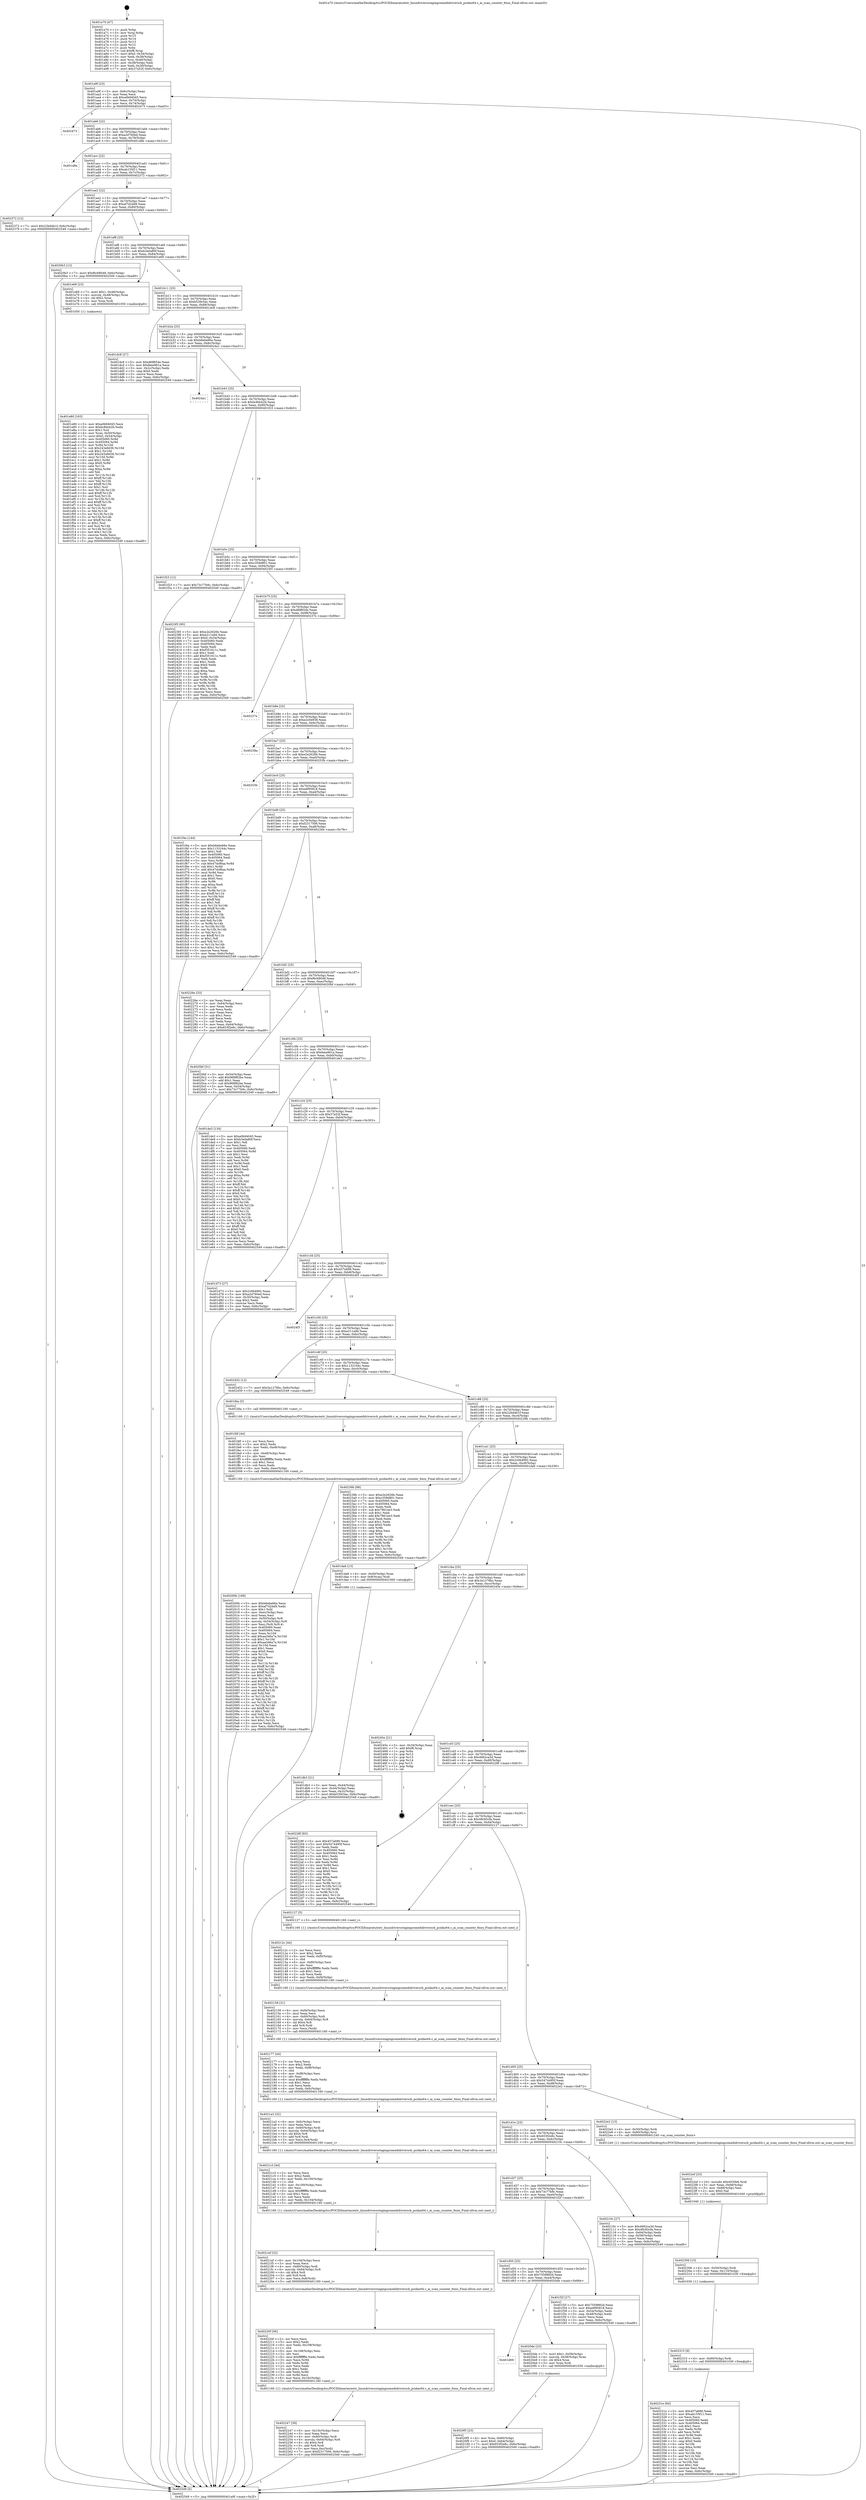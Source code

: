 digraph "0x401a70" {
  label = "0x401a70 (/mnt/c/Users/mathe/Desktop/tcc/POCII/binaries/extr_linuxdriversstagingcomedidriverscb_pcidas64.c_ai_scan_counter_6xxx_Final-ollvm.out::main(0))"
  labelloc = "t"
  node[shape=record]

  Entry [label="",width=0.3,height=0.3,shape=circle,fillcolor=black,style=filled]
  "0x401a9f" [label="{
     0x401a9f [23]\l
     | [instrs]\l
     &nbsp;&nbsp;0x401a9f \<+3\>: mov -0x6c(%rbp),%eax\l
     &nbsp;&nbsp;0x401aa2 \<+2\>: mov %eax,%ecx\l
     &nbsp;&nbsp;0x401aa4 \<+6\>: sub $0xa0b94045,%ecx\l
     &nbsp;&nbsp;0x401aaa \<+3\>: mov %eax,-0x70(%rbp)\l
     &nbsp;&nbsp;0x401aad \<+3\>: mov %ecx,-0x74(%rbp)\l
     &nbsp;&nbsp;0x401ab0 \<+6\>: je 0000000000402473 \<main+0xa03\>\l
  }"]
  "0x402473" [label="{
     0x402473\l
  }", style=dashed]
  "0x401ab6" [label="{
     0x401ab6 [22]\l
     | [instrs]\l
     &nbsp;&nbsp;0x401ab6 \<+5\>: jmp 0000000000401abb \<main+0x4b\>\l
     &nbsp;&nbsp;0x401abb \<+3\>: mov -0x70(%rbp),%eax\l
     &nbsp;&nbsp;0x401abe \<+5\>: sub $0xa2d760ed,%eax\l
     &nbsp;&nbsp;0x401ac3 \<+3\>: mov %eax,-0x78(%rbp)\l
     &nbsp;&nbsp;0x401ac6 \<+6\>: je 0000000000401d8e \<main+0x31e\>\l
  }"]
  Exit [label="",width=0.3,height=0.3,shape=circle,fillcolor=black,style=filled,peripheries=2]
  "0x401d8e" [label="{
     0x401d8e\l
  }", style=dashed]
  "0x401acc" [label="{
     0x401acc [22]\l
     | [instrs]\l
     &nbsp;&nbsp;0x401acc \<+5\>: jmp 0000000000401ad1 \<main+0x61\>\l
     &nbsp;&nbsp;0x401ad1 \<+3\>: mov -0x70(%rbp),%eax\l
     &nbsp;&nbsp;0x401ad4 \<+5\>: sub $0xab155f11,%eax\l
     &nbsp;&nbsp;0x401ad9 \<+3\>: mov %eax,-0x7c(%rbp)\l
     &nbsp;&nbsp;0x401adc \<+6\>: je 0000000000402372 \<main+0x902\>\l
  }"]
  "0x40231e" [label="{
     0x40231e [84]\l
     | [instrs]\l
     &nbsp;&nbsp;0x40231e \<+5\>: mov $0x457a689,%eax\l
     &nbsp;&nbsp;0x402323 \<+5\>: mov $0xab155f11,%esi\l
     &nbsp;&nbsp;0x402328 \<+2\>: xor %ecx,%ecx\l
     &nbsp;&nbsp;0x40232a \<+7\>: mov 0x405060,%edx\l
     &nbsp;&nbsp;0x402331 \<+8\>: mov 0x405064,%r8d\l
     &nbsp;&nbsp;0x402339 \<+3\>: sub $0x1,%ecx\l
     &nbsp;&nbsp;0x40233c \<+3\>: mov %edx,%r9d\l
     &nbsp;&nbsp;0x40233f \<+3\>: add %ecx,%r9d\l
     &nbsp;&nbsp;0x402342 \<+4\>: imul %r9d,%edx\l
     &nbsp;&nbsp;0x402346 \<+3\>: and $0x1,%edx\l
     &nbsp;&nbsp;0x402349 \<+3\>: cmp $0x0,%edx\l
     &nbsp;&nbsp;0x40234c \<+4\>: sete %r10b\l
     &nbsp;&nbsp;0x402350 \<+4\>: cmp $0xa,%r8d\l
     &nbsp;&nbsp;0x402354 \<+4\>: setl %r11b\l
     &nbsp;&nbsp;0x402358 \<+3\>: mov %r10b,%bl\l
     &nbsp;&nbsp;0x40235b \<+3\>: and %r11b,%bl\l
     &nbsp;&nbsp;0x40235e \<+3\>: xor %r11b,%r10b\l
     &nbsp;&nbsp;0x402361 \<+3\>: or %r10b,%bl\l
     &nbsp;&nbsp;0x402364 \<+3\>: test $0x1,%bl\l
     &nbsp;&nbsp;0x402367 \<+3\>: cmovne %esi,%eax\l
     &nbsp;&nbsp;0x40236a \<+3\>: mov %eax,-0x6c(%rbp)\l
     &nbsp;&nbsp;0x40236d \<+5\>: jmp 0000000000402549 \<main+0xad9\>\l
  }"]
  "0x402372" [label="{
     0x402372 [12]\l
     | [instrs]\l
     &nbsp;&nbsp;0x402372 \<+7\>: movl $0x22bd4b1f,-0x6c(%rbp)\l
     &nbsp;&nbsp;0x402379 \<+5\>: jmp 0000000000402549 \<main+0xad9\>\l
  }"]
  "0x401ae2" [label="{
     0x401ae2 [22]\l
     | [instrs]\l
     &nbsp;&nbsp;0x401ae2 \<+5\>: jmp 0000000000401ae7 \<main+0x77\>\l
     &nbsp;&nbsp;0x401ae7 \<+3\>: mov -0x70(%rbp),%eax\l
     &nbsp;&nbsp;0x401aea \<+5\>: sub $0xaf7d2dd9,%eax\l
     &nbsp;&nbsp;0x401aef \<+3\>: mov %eax,-0x80(%rbp)\l
     &nbsp;&nbsp;0x401af2 \<+6\>: je 00000000004020b3 \<main+0x643\>\l
  }"]
  "0x402315" [label="{
     0x402315 [9]\l
     | [instrs]\l
     &nbsp;&nbsp;0x402315 \<+4\>: mov -0x60(%rbp),%rdi\l
     &nbsp;&nbsp;0x402319 \<+5\>: call 0000000000401030 \<free@plt\>\l
     | [calls]\l
     &nbsp;&nbsp;0x401030 \{1\} (unknown)\l
  }"]
  "0x4020b3" [label="{
     0x4020b3 [12]\l
     | [instrs]\l
     &nbsp;&nbsp;0x4020b3 \<+7\>: movl $0xf6c68048,-0x6c(%rbp)\l
     &nbsp;&nbsp;0x4020ba \<+5\>: jmp 0000000000402549 \<main+0xad9\>\l
  }"]
  "0x401af8" [label="{
     0x401af8 [25]\l
     | [instrs]\l
     &nbsp;&nbsp;0x401af8 \<+5\>: jmp 0000000000401afd \<main+0x8d\>\l
     &nbsp;&nbsp;0x401afd \<+3\>: mov -0x70(%rbp),%eax\l
     &nbsp;&nbsp;0x401b00 \<+5\>: sub $0xb3a0a80f,%eax\l
     &nbsp;&nbsp;0x401b05 \<+6\>: mov %eax,-0x84(%rbp)\l
     &nbsp;&nbsp;0x401b0b \<+6\>: je 0000000000401e69 \<main+0x3f9\>\l
  }"]
  "0x402306" [label="{
     0x402306 [15]\l
     | [instrs]\l
     &nbsp;&nbsp;0x402306 \<+4\>: mov -0x50(%rbp),%rdi\l
     &nbsp;&nbsp;0x40230a \<+6\>: mov %eax,-0x110(%rbp)\l
     &nbsp;&nbsp;0x402310 \<+5\>: call 0000000000401030 \<free@plt\>\l
     | [calls]\l
     &nbsp;&nbsp;0x401030 \{1\} (unknown)\l
  }"]
  "0x401e69" [label="{
     0x401e69 [23]\l
     | [instrs]\l
     &nbsp;&nbsp;0x401e69 \<+7\>: movl $0x1,-0x48(%rbp)\l
     &nbsp;&nbsp;0x401e70 \<+4\>: movslq -0x48(%rbp),%rax\l
     &nbsp;&nbsp;0x401e74 \<+4\>: shl $0x2,%rax\l
     &nbsp;&nbsp;0x401e78 \<+3\>: mov %rax,%rdi\l
     &nbsp;&nbsp;0x401e7b \<+5\>: call 0000000000401050 \<malloc@plt\>\l
     | [calls]\l
     &nbsp;&nbsp;0x401050 \{1\} (unknown)\l
  }"]
  "0x401b11" [label="{
     0x401b11 [25]\l
     | [instrs]\l
     &nbsp;&nbsp;0x401b11 \<+5\>: jmp 0000000000401b16 \<main+0xa6\>\l
     &nbsp;&nbsp;0x401b16 \<+3\>: mov -0x70(%rbp),%eax\l
     &nbsp;&nbsp;0x401b19 \<+5\>: sub $0xb539c5ac,%eax\l
     &nbsp;&nbsp;0x401b1e \<+6\>: mov %eax,-0x88(%rbp)\l
     &nbsp;&nbsp;0x401b24 \<+6\>: je 0000000000401dc8 \<main+0x358\>\l
  }"]
  "0x4022ef" [label="{
     0x4022ef [23]\l
     | [instrs]\l
     &nbsp;&nbsp;0x4022ef \<+10\>: movabs $0x4030b6,%rdi\l
     &nbsp;&nbsp;0x4022f9 \<+3\>: mov %eax,-0x68(%rbp)\l
     &nbsp;&nbsp;0x4022fc \<+3\>: mov -0x68(%rbp),%esi\l
     &nbsp;&nbsp;0x4022ff \<+2\>: mov $0x0,%al\l
     &nbsp;&nbsp;0x402301 \<+5\>: call 0000000000401040 \<printf@plt\>\l
     | [calls]\l
     &nbsp;&nbsp;0x401040 \{1\} (unknown)\l
  }"]
  "0x401dc8" [label="{
     0x401dc8 [27]\l
     | [instrs]\l
     &nbsp;&nbsp;0x401dc8 \<+5\>: mov $0xdfdf654e,%eax\l
     &nbsp;&nbsp;0x401dcd \<+5\>: mov $0xfeee961a,%ecx\l
     &nbsp;&nbsp;0x401dd2 \<+3\>: mov -0x2c(%rbp),%edx\l
     &nbsp;&nbsp;0x401dd5 \<+3\>: cmp $0x0,%edx\l
     &nbsp;&nbsp;0x401dd8 \<+3\>: cmove %ecx,%eax\l
     &nbsp;&nbsp;0x401ddb \<+3\>: mov %eax,-0x6c(%rbp)\l
     &nbsp;&nbsp;0x401dde \<+5\>: jmp 0000000000402549 \<main+0xad9\>\l
  }"]
  "0x401b2a" [label="{
     0x401b2a [25]\l
     | [instrs]\l
     &nbsp;&nbsp;0x401b2a \<+5\>: jmp 0000000000401b2f \<main+0xbf\>\l
     &nbsp;&nbsp;0x401b2f \<+3\>: mov -0x70(%rbp),%eax\l
     &nbsp;&nbsp;0x401b32 \<+5\>: sub $0xb6ebe66e,%eax\l
     &nbsp;&nbsp;0x401b37 \<+6\>: mov %eax,-0x8c(%rbp)\l
     &nbsp;&nbsp;0x401b3d \<+6\>: je 00000000004024a1 \<main+0xa31\>\l
  }"]
  "0x402247" [label="{
     0x402247 [39]\l
     | [instrs]\l
     &nbsp;&nbsp;0x402247 \<+6\>: mov -0x10c(%rbp),%ecx\l
     &nbsp;&nbsp;0x40224d \<+3\>: imul %eax,%ecx\l
     &nbsp;&nbsp;0x402250 \<+4\>: mov -0x60(%rbp),%rdi\l
     &nbsp;&nbsp;0x402254 \<+4\>: movslq -0x64(%rbp),%r8\l
     &nbsp;&nbsp;0x402258 \<+4\>: shl $0x4,%r8\l
     &nbsp;&nbsp;0x40225c \<+3\>: add %r8,%rdi\l
     &nbsp;&nbsp;0x40225f \<+3\>: mov %ecx,0xc(%rdi)\l
     &nbsp;&nbsp;0x402262 \<+7\>: movl $0xf2317506,-0x6c(%rbp)\l
     &nbsp;&nbsp;0x402269 \<+5\>: jmp 0000000000402549 \<main+0xad9\>\l
  }"]
  "0x4024a1" [label="{
     0x4024a1\l
  }", style=dashed]
  "0x401b43" [label="{
     0x401b43 [25]\l
     | [instrs]\l
     &nbsp;&nbsp;0x401b43 \<+5\>: jmp 0000000000401b48 \<main+0xd8\>\l
     &nbsp;&nbsp;0x401b48 \<+3\>: mov -0x70(%rbp),%eax\l
     &nbsp;&nbsp;0x401b4b \<+5\>: sub $0xbc8dcb2b,%eax\l
     &nbsp;&nbsp;0x401b50 \<+6\>: mov %eax,-0x90(%rbp)\l
     &nbsp;&nbsp;0x401b56 \<+6\>: je 0000000000401f23 \<main+0x4b3\>\l
  }"]
  "0x40220f" [label="{
     0x40220f [56]\l
     | [instrs]\l
     &nbsp;&nbsp;0x40220f \<+2\>: xor %ecx,%ecx\l
     &nbsp;&nbsp;0x402211 \<+5\>: mov $0x2,%edx\l
     &nbsp;&nbsp;0x402216 \<+6\>: mov %edx,-0x108(%rbp)\l
     &nbsp;&nbsp;0x40221c \<+1\>: cltd\l
     &nbsp;&nbsp;0x40221d \<+6\>: mov -0x108(%rbp),%esi\l
     &nbsp;&nbsp;0x402223 \<+2\>: idiv %esi\l
     &nbsp;&nbsp;0x402225 \<+6\>: imul $0xfffffffe,%edx,%edx\l
     &nbsp;&nbsp;0x40222b \<+3\>: mov %ecx,%r9d\l
     &nbsp;&nbsp;0x40222e \<+3\>: sub %edx,%r9d\l
     &nbsp;&nbsp;0x402231 \<+2\>: mov %ecx,%edx\l
     &nbsp;&nbsp;0x402233 \<+3\>: sub $0x1,%edx\l
     &nbsp;&nbsp;0x402236 \<+3\>: add %edx,%r9d\l
     &nbsp;&nbsp;0x402239 \<+3\>: sub %r9d,%ecx\l
     &nbsp;&nbsp;0x40223c \<+6\>: mov %ecx,-0x10c(%rbp)\l
     &nbsp;&nbsp;0x402242 \<+5\>: call 0000000000401160 \<next_i\>\l
     | [calls]\l
     &nbsp;&nbsp;0x401160 \{1\} (/mnt/c/Users/mathe/Desktop/tcc/POCII/binaries/extr_linuxdriversstagingcomedidriverscb_pcidas64.c_ai_scan_counter_6xxx_Final-ollvm.out::next_i)\l
  }"]
  "0x401f23" [label="{
     0x401f23 [12]\l
     | [instrs]\l
     &nbsp;&nbsp;0x401f23 \<+7\>: movl $0x73c77b9c,-0x6c(%rbp)\l
     &nbsp;&nbsp;0x401f2a \<+5\>: jmp 0000000000402549 \<main+0xad9\>\l
  }"]
  "0x401b5c" [label="{
     0x401b5c [25]\l
     | [instrs]\l
     &nbsp;&nbsp;0x401b5c \<+5\>: jmp 0000000000401b61 \<main+0xf1\>\l
     &nbsp;&nbsp;0x401b61 \<+3\>: mov -0x70(%rbp),%eax\l
     &nbsp;&nbsp;0x401b64 \<+5\>: sub $0xc359d801,%eax\l
     &nbsp;&nbsp;0x401b69 \<+6\>: mov %eax,-0x94(%rbp)\l
     &nbsp;&nbsp;0x401b6f \<+6\>: je 00000000004023f3 \<main+0x983\>\l
  }"]
  "0x4021ef" [label="{
     0x4021ef [32]\l
     | [instrs]\l
     &nbsp;&nbsp;0x4021ef \<+6\>: mov -0x104(%rbp),%ecx\l
     &nbsp;&nbsp;0x4021f5 \<+3\>: imul %eax,%ecx\l
     &nbsp;&nbsp;0x4021f8 \<+4\>: mov -0x60(%rbp),%rdi\l
     &nbsp;&nbsp;0x4021fc \<+4\>: movslq -0x64(%rbp),%r8\l
     &nbsp;&nbsp;0x402200 \<+4\>: shl $0x4,%r8\l
     &nbsp;&nbsp;0x402204 \<+3\>: add %r8,%rdi\l
     &nbsp;&nbsp;0x402207 \<+3\>: mov %ecx,0x8(%rdi)\l
     &nbsp;&nbsp;0x40220a \<+5\>: call 0000000000401160 \<next_i\>\l
     | [calls]\l
     &nbsp;&nbsp;0x401160 \{1\} (/mnt/c/Users/mathe/Desktop/tcc/POCII/binaries/extr_linuxdriversstagingcomedidriverscb_pcidas64.c_ai_scan_counter_6xxx_Final-ollvm.out::next_i)\l
  }"]
  "0x4023f3" [label="{
     0x4023f3 [95]\l
     | [instrs]\l
     &nbsp;&nbsp;0x4023f3 \<+5\>: mov $0xe2e2626b,%eax\l
     &nbsp;&nbsp;0x4023f8 \<+5\>: mov $0xe211a9d,%ecx\l
     &nbsp;&nbsp;0x4023fd \<+7\>: movl $0x0,-0x34(%rbp)\l
     &nbsp;&nbsp;0x402404 \<+7\>: mov 0x405060,%edx\l
     &nbsp;&nbsp;0x40240b \<+7\>: mov 0x405064,%esi\l
     &nbsp;&nbsp;0x402412 \<+2\>: mov %edx,%edi\l
     &nbsp;&nbsp;0x402414 \<+6\>: sub $0xf351611c,%edi\l
     &nbsp;&nbsp;0x40241a \<+3\>: sub $0x1,%edi\l
     &nbsp;&nbsp;0x40241d \<+6\>: add $0xf351611c,%edi\l
     &nbsp;&nbsp;0x402423 \<+3\>: imul %edi,%edx\l
     &nbsp;&nbsp;0x402426 \<+3\>: and $0x1,%edx\l
     &nbsp;&nbsp;0x402429 \<+3\>: cmp $0x0,%edx\l
     &nbsp;&nbsp;0x40242c \<+4\>: sete %r8b\l
     &nbsp;&nbsp;0x402430 \<+3\>: cmp $0xa,%esi\l
     &nbsp;&nbsp;0x402433 \<+4\>: setl %r9b\l
     &nbsp;&nbsp;0x402437 \<+3\>: mov %r8b,%r10b\l
     &nbsp;&nbsp;0x40243a \<+3\>: and %r9b,%r10b\l
     &nbsp;&nbsp;0x40243d \<+3\>: xor %r9b,%r8b\l
     &nbsp;&nbsp;0x402440 \<+3\>: or %r8b,%r10b\l
     &nbsp;&nbsp;0x402443 \<+4\>: test $0x1,%r10b\l
     &nbsp;&nbsp;0x402447 \<+3\>: cmovne %ecx,%eax\l
     &nbsp;&nbsp;0x40244a \<+3\>: mov %eax,-0x6c(%rbp)\l
     &nbsp;&nbsp;0x40244d \<+5\>: jmp 0000000000402549 \<main+0xad9\>\l
  }"]
  "0x401b75" [label="{
     0x401b75 [25]\l
     | [instrs]\l
     &nbsp;&nbsp;0x401b75 \<+5\>: jmp 0000000000401b7a \<main+0x10a\>\l
     &nbsp;&nbsp;0x401b7a \<+3\>: mov -0x70(%rbp),%eax\l
     &nbsp;&nbsp;0x401b7d \<+5\>: sub $0xdfdf654e,%eax\l
     &nbsp;&nbsp;0x401b82 \<+6\>: mov %eax,-0x98(%rbp)\l
     &nbsp;&nbsp;0x401b88 \<+6\>: je 000000000040237e \<main+0x90e\>\l
  }"]
  "0x4021c3" [label="{
     0x4021c3 [44]\l
     | [instrs]\l
     &nbsp;&nbsp;0x4021c3 \<+2\>: xor %ecx,%ecx\l
     &nbsp;&nbsp;0x4021c5 \<+5\>: mov $0x2,%edx\l
     &nbsp;&nbsp;0x4021ca \<+6\>: mov %edx,-0x100(%rbp)\l
     &nbsp;&nbsp;0x4021d0 \<+1\>: cltd\l
     &nbsp;&nbsp;0x4021d1 \<+6\>: mov -0x100(%rbp),%esi\l
     &nbsp;&nbsp;0x4021d7 \<+2\>: idiv %esi\l
     &nbsp;&nbsp;0x4021d9 \<+6\>: imul $0xfffffffe,%edx,%edx\l
     &nbsp;&nbsp;0x4021df \<+3\>: sub $0x1,%ecx\l
     &nbsp;&nbsp;0x4021e2 \<+2\>: sub %ecx,%edx\l
     &nbsp;&nbsp;0x4021e4 \<+6\>: mov %edx,-0x104(%rbp)\l
     &nbsp;&nbsp;0x4021ea \<+5\>: call 0000000000401160 \<next_i\>\l
     | [calls]\l
     &nbsp;&nbsp;0x401160 \{1\} (/mnt/c/Users/mathe/Desktop/tcc/POCII/binaries/extr_linuxdriversstagingcomedidriverscb_pcidas64.c_ai_scan_counter_6xxx_Final-ollvm.out::next_i)\l
  }"]
  "0x40237e" [label="{
     0x40237e\l
  }", style=dashed]
  "0x401b8e" [label="{
     0x401b8e [25]\l
     | [instrs]\l
     &nbsp;&nbsp;0x401b8e \<+5\>: jmp 0000000000401b93 \<main+0x123\>\l
     &nbsp;&nbsp;0x401b93 \<+3\>: mov -0x70(%rbp),%eax\l
     &nbsp;&nbsp;0x401b96 \<+5\>: sub $0xe2c0e938,%eax\l
     &nbsp;&nbsp;0x401b9b \<+6\>: mov %eax,-0x9c(%rbp)\l
     &nbsp;&nbsp;0x401ba1 \<+6\>: je 000000000040238a \<main+0x91a\>\l
  }"]
  "0x4021a3" [label="{
     0x4021a3 [32]\l
     | [instrs]\l
     &nbsp;&nbsp;0x4021a3 \<+6\>: mov -0xfc(%rbp),%ecx\l
     &nbsp;&nbsp;0x4021a9 \<+3\>: imul %eax,%ecx\l
     &nbsp;&nbsp;0x4021ac \<+4\>: mov -0x60(%rbp),%rdi\l
     &nbsp;&nbsp;0x4021b0 \<+4\>: movslq -0x64(%rbp),%r8\l
     &nbsp;&nbsp;0x4021b4 \<+4\>: shl $0x4,%r8\l
     &nbsp;&nbsp;0x4021b8 \<+3\>: add %r8,%rdi\l
     &nbsp;&nbsp;0x4021bb \<+3\>: mov %ecx,0x4(%rdi)\l
     &nbsp;&nbsp;0x4021be \<+5\>: call 0000000000401160 \<next_i\>\l
     | [calls]\l
     &nbsp;&nbsp;0x401160 \{1\} (/mnt/c/Users/mathe/Desktop/tcc/POCII/binaries/extr_linuxdriversstagingcomedidriverscb_pcidas64.c_ai_scan_counter_6xxx_Final-ollvm.out::next_i)\l
  }"]
  "0x40238a" [label="{
     0x40238a\l
  }", style=dashed]
  "0x401ba7" [label="{
     0x401ba7 [25]\l
     | [instrs]\l
     &nbsp;&nbsp;0x401ba7 \<+5\>: jmp 0000000000401bac \<main+0x13c\>\l
     &nbsp;&nbsp;0x401bac \<+3\>: mov -0x70(%rbp),%eax\l
     &nbsp;&nbsp;0x401baf \<+5\>: sub $0xe2e2626b,%eax\l
     &nbsp;&nbsp;0x401bb4 \<+6\>: mov %eax,-0xa0(%rbp)\l
     &nbsp;&nbsp;0x401bba \<+6\>: je 000000000040253b \<main+0xacb\>\l
  }"]
  "0x402177" [label="{
     0x402177 [44]\l
     | [instrs]\l
     &nbsp;&nbsp;0x402177 \<+2\>: xor %ecx,%ecx\l
     &nbsp;&nbsp;0x402179 \<+5\>: mov $0x2,%edx\l
     &nbsp;&nbsp;0x40217e \<+6\>: mov %edx,-0xf8(%rbp)\l
     &nbsp;&nbsp;0x402184 \<+1\>: cltd\l
     &nbsp;&nbsp;0x402185 \<+6\>: mov -0xf8(%rbp),%esi\l
     &nbsp;&nbsp;0x40218b \<+2\>: idiv %esi\l
     &nbsp;&nbsp;0x40218d \<+6\>: imul $0xfffffffe,%edx,%edx\l
     &nbsp;&nbsp;0x402193 \<+3\>: sub $0x1,%ecx\l
     &nbsp;&nbsp;0x402196 \<+2\>: sub %ecx,%edx\l
     &nbsp;&nbsp;0x402198 \<+6\>: mov %edx,-0xfc(%rbp)\l
     &nbsp;&nbsp;0x40219e \<+5\>: call 0000000000401160 \<next_i\>\l
     | [calls]\l
     &nbsp;&nbsp;0x401160 \{1\} (/mnt/c/Users/mathe/Desktop/tcc/POCII/binaries/extr_linuxdriversstagingcomedidriverscb_pcidas64.c_ai_scan_counter_6xxx_Final-ollvm.out::next_i)\l
  }"]
  "0x40253b" [label="{
     0x40253b\l
  }", style=dashed]
  "0x401bc0" [label="{
     0x401bc0 [25]\l
     | [instrs]\l
     &nbsp;&nbsp;0x401bc0 \<+5\>: jmp 0000000000401bc5 \<main+0x155\>\l
     &nbsp;&nbsp;0x401bc5 \<+3\>: mov -0x70(%rbp),%eax\l
     &nbsp;&nbsp;0x401bc8 \<+5\>: sub $0xe6f95818,%eax\l
     &nbsp;&nbsp;0x401bcd \<+6\>: mov %eax,-0xa4(%rbp)\l
     &nbsp;&nbsp;0x401bd3 \<+6\>: je 0000000000401f4a \<main+0x4da\>\l
  }"]
  "0x402158" [label="{
     0x402158 [31]\l
     | [instrs]\l
     &nbsp;&nbsp;0x402158 \<+6\>: mov -0xf4(%rbp),%ecx\l
     &nbsp;&nbsp;0x40215e \<+3\>: imul %eax,%ecx\l
     &nbsp;&nbsp;0x402161 \<+4\>: mov -0x60(%rbp),%rdi\l
     &nbsp;&nbsp;0x402165 \<+4\>: movslq -0x64(%rbp),%r8\l
     &nbsp;&nbsp;0x402169 \<+4\>: shl $0x4,%r8\l
     &nbsp;&nbsp;0x40216d \<+3\>: add %r8,%rdi\l
     &nbsp;&nbsp;0x402170 \<+2\>: mov %ecx,(%rdi)\l
     &nbsp;&nbsp;0x402172 \<+5\>: call 0000000000401160 \<next_i\>\l
     | [calls]\l
     &nbsp;&nbsp;0x401160 \{1\} (/mnt/c/Users/mathe/Desktop/tcc/POCII/binaries/extr_linuxdriversstagingcomedidriverscb_pcidas64.c_ai_scan_counter_6xxx_Final-ollvm.out::next_i)\l
  }"]
  "0x401f4a" [label="{
     0x401f4a [144]\l
     | [instrs]\l
     &nbsp;&nbsp;0x401f4a \<+5\>: mov $0xb6ebe66e,%eax\l
     &nbsp;&nbsp;0x401f4f \<+5\>: mov $0x1133164c,%ecx\l
     &nbsp;&nbsp;0x401f54 \<+2\>: mov $0x1,%dl\l
     &nbsp;&nbsp;0x401f56 \<+7\>: mov 0x405060,%esi\l
     &nbsp;&nbsp;0x401f5d \<+7\>: mov 0x405064,%edi\l
     &nbsp;&nbsp;0x401f64 \<+3\>: mov %esi,%r8d\l
     &nbsp;&nbsp;0x401f67 \<+7\>: sub $0x47dcf6aa,%r8d\l
     &nbsp;&nbsp;0x401f6e \<+4\>: sub $0x1,%r8d\l
     &nbsp;&nbsp;0x401f72 \<+7\>: add $0x47dcf6aa,%r8d\l
     &nbsp;&nbsp;0x401f79 \<+4\>: imul %r8d,%esi\l
     &nbsp;&nbsp;0x401f7d \<+3\>: and $0x1,%esi\l
     &nbsp;&nbsp;0x401f80 \<+3\>: cmp $0x0,%esi\l
     &nbsp;&nbsp;0x401f83 \<+4\>: sete %r9b\l
     &nbsp;&nbsp;0x401f87 \<+3\>: cmp $0xa,%edi\l
     &nbsp;&nbsp;0x401f8a \<+4\>: setl %r10b\l
     &nbsp;&nbsp;0x401f8e \<+3\>: mov %r9b,%r11b\l
     &nbsp;&nbsp;0x401f91 \<+4\>: xor $0xff,%r11b\l
     &nbsp;&nbsp;0x401f95 \<+3\>: mov %r10b,%bl\l
     &nbsp;&nbsp;0x401f98 \<+3\>: xor $0xff,%bl\l
     &nbsp;&nbsp;0x401f9b \<+3\>: xor $0x1,%dl\l
     &nbsp;&nbsp;0x401f9e \<+3\>: mov %r11b,%r14b\l
     &nbsp;&nbsp;0x401fa1 \<+4\>: and $0xff,%r14b\l
     &nbsp;&nbsp;0x401fa5 \<+3\>: and %dl,%r9b\l
     &nbsp;&nbsp;0x401fa8 \<+3\>: mov %bl,%r15b\l
     &nbsp;&nbsp;0x401fab \<+4\>: and $0xff,%r15b\l
     &nbsp;&nbsp;0x401faf \<+3\>: and %dl,%r10b\l
     &nbsp;&nbsp;0x401fb2 \<+3\>: or %r9b,%r14b\l
     &nbsp;&nbsp;0x401fb5 \<+3\>: or %r10b,%r15b\l
     &nbsp;&nbsp;0x401fb8 \<+3\>: xor %r15b,%r14b\l
     &nbsp;&nbsp;0x401fbb \<+3\>: or %bl,%r11b\l
     &nbsp;&nbsp;0x401fbe \<+4\>: xor $0xff,%r11b\l
     &nbsp;&nbsp;0x401fc2 \<+3\>: or $0x1,%dl\l
     &nbsp;&nbsp;0x401fc5 \<+3\>: and %dl,%r11b\l
     &nbsp;&nbsp;0x401fc8 \<+3\>: or %r11b,%r14b\l
     &nbsp;&nbsp;0x401fcb \<+4\>: test $0x1,%r14b\l
     &nbsp;&nbsp;0x401fcf \<+3\>: cmovne %ecx,%eax\l
     &nbsp;&nbsp;0x401fd2 \<+3\>: mov %eax,-0x6c(%rbp)\l
     &nbsp;&nbsp;0x401fd5 \<+5\>: jmp 0000000000402549 \<main+0xad9\>\l
  }"]
  "0x401bd9" [label="{
     0x401bd9 [25]\l
     | [instrs]\l
     &nbsp;&nbsp;0x401bd9 \<+5\>: jmp 0000000000401bde \<main+0x16e\>\l
     &nbsp;&nbsp;0x401bde \<+3\>: mov -0x70(%rbp),%eax\l
     &nbsp;&nbsp;0x401be1 \<+5\>: sub $0xf2317506,%eax\l
     &nbsp;&nbsp;0x401be6 \<+6\>: mov %eax,-0xa8(%rbp)\l
     &nbsp;&nbsp;0x401bec \<+6\>: je 000000000040226e \<main+0x7fe\>\l
  }"]
  "0x40212c" [label="{
     0x40212c [44]\l
     | [instrs]\l
     &nbsp;&nbsp;0x40212c \<+2\>: xor %ecx,%ecx\l
     &nbsp;&nbsp;0x40212e \<+5\>: mov $0x2,%edx\l
     &nbsp;&nbsp;0x402133 \<+6\>: mov %edx,-0xf0(%rbp)\l
     &nbsp;&nbsp;0x402139 \<+1\>: cltd\l
     &nbsp;&nbsp;0x40213a \<+6\>: mov -0xf0(%rbp),%esi\l
     &nbsp;&nbsp;0x402140 \<+2\>: idiv %esi\l
     &nbsp;&nbsp;0x402142 \<+6\>: imul $0xfffffffe,%edx,%edx\l
     &nbsp;&nbsp;0x402148 \<+3\>: sub $0x1,%ecx\l
     &nbsp;&nbsp;0x40214b \<+2\>: sub %ecx,%edx\l
     &nbsp;&nbsp;0x40214d \<+6\>: mov %edx,-0xf4(%rbp)\l
     &nbsp;&nbsp;0x402153 \<+5\>: call 0000000000401160 \<next_i\>\l
     | [calls]\l
     &nbsp;&nbsp;0x401160 \{1\} (/mnt/c/Users/mathe/Desktop/tcc/POCII/binaries/extr_linuxdriversstagingcomedidriverscb_pcidas64.c_ai_scan_counter_6xxx_Final-ollvm.out::next_i)\l
  }"]
  "0x40226e" [label="{
     0x40226e [33]\l
     | [instrs]\l
     &nbsp;&nbsp;0x40226e \<+2\>: xor %eax,%eax\l
     &nbsp;&nbsp;0x402270 \<+3\>: mov -0x64(%rbp),%ecx\l
     &nbsp;&nbsp;0x402273 \<+2\>: mov %eax,%edx\l
     &nbsp;&nbsp;0x402275 \<+2\>: sub %ecx,%edx\l
     &nbsp;&nbsp;0x402277 \<+2\>: mov %eax,%ecx\l
     &nbsp;&nbsp;0x402279 \<+3\>: sub $0x1,%ecx\l
     &nbsp;&nbsp;0x40227c \<+2\>: add %ecx,%edx\l
     &nbsp;&nbsp;0x40227e \<+2\>: sub %edx,%eax\l
     &nbsp;&nbsp;0x402280 \<+3\>: mov %eax,-0x64(%rbp)\l
     &nbsp;&nbsp;0x402283 \<+7\>: movl $0x653f2e6c,-0x6c(%rbp)\l
     &nbsp;&nbsp;0x40228a \<+5\>: jmp 0000000000402549 \<main+0xad9\>\l
  }"]
  "0x401bf2" [label="{
     0x401bf2 [25]\l
     | [instrs]\l
     &nbsp;&nbsp;0x401bf2 \<+5\>: jmp 0000000000401bf7 \<main+0x187\>\l
     &nbsp;&nbsp;0x401bf7 \<+3\>: mov -0x70(%rbp),%eax\l
     &nbsp;&nbsp;0x401bfa \<+5\>: sub $0xf6c68048,%eax\l
     &nbsp;&nbsp;0x401bff \<+6\>: mov %eax,-0xac(%rbp)\l
     &nbsp;&nbsp;0x401c05 \<+6\>: je 00000000004020bf \<main+0x64f\>\l
  }"]
  "0x4020f5" [label="{
     0x4020f5 [23]\l
     | [instrs]\l
     &nbsp;&nbsp;0x4020f5 \<+4\>: mov %rax,-0x60(%rbp)\l
     &nbsp;&nbsp;0x4020f9 \<+7\>: movl $0x0,-0x64(%rbp)\l
     &nbsp;&nbsp;0x402100 \<+7\>: movl $0x653f2e6c,-0x6c(%rbp)\l
     &nbsp;&nbsp;0x402107 \<+5\>: jmp 0000000000402549 \<main+0xad9\>\l
  }"]
  "0x4020bf" [label="{
     0x4020bf [31]\l
     | [instrs]\l
     &nbsp;&nbsp;0x4020bf \<+3\>: mov -0x54(%rbp),%eax\l
     &nbsp;&nbsp;0x4020c2 \<+5\>: add $0x968f82be,%eax\l
     &nbsp;&nbsp;0x4020c7 \<+3\>: add $0x1,%eax\l
     &nbsp;&nbsp;0x4020ca \<+5\>: sub $0x968f82be,%eax\l
     &nbsp;&nbsp;0x4020cf \<+3\>: mov %eax,-0x54(%rbp)\l
     &nbsp;&nbsp;0x4020d2 \<+7\>: movl $0x73c77b9c,-0x6c(%rbp)\l
     &nbsp;&nbsp;0x4020d9 \<+5\>: jmp 0000000000402549 \<main+0xad9\>\l
  }"]
  "0x401c0b" [label="{
     0x401c0b [25]\l
     | [instrs]\l
     &nbsp;&nbsp;0x401c0b \<+5\>: jmp 0000000000401c10 \<main+0x1a0\>\l
     &nbsp;&nbsp;0x401c10 \<+3\>: mov -0x70(%rbp),%eax\l
     &nbsp;&nbsp;0x401c13 \<+5\>: sub $0xfeee961a,%eax\l
     &nbsp;&nbsp;0x401c18 \<+6\>: mov %eax,-0xb0(%rbp)\l
     &nbsp;&nbsp;0x401c1e \<+6\>: je 0000000000401de3 \<main+0x373\>\l
  }"]
  "0x401d69" [label="{
     0x401d69\l
  }", style=dashed]
  "0x401de3" [label="{
     0x401de3 [134]\l
     | [instrs]\l
     &nbsp;&nbsp;0x401de3 \<+5\>: mov $0xa0b94045,%eax\l
     &nbsp;&nbsp;0x401de8 \<+5\>: mov $0xb3a0a80f,%ecx\l
     &nbsp;&nbsp;0x401ded \<+2\>: mov $0x1,%dl\l
     &nbsp;&nbsp;0x401def \<+2\>: xor %esi,%esi\l
     &nbsp;&nbsp;0x401df1 \<+7\>: mov 0x405060,%edi\l
     &nbsp;&nbsp;0x401df8 \<+8\>: mov 0x405064,%r8d\l
     &nbsp;&nbsp;0x401e00 \<+3\>: sub $0x1,%esi\l
     &nbsp;&nbsp;0x401e03 \<+3\>: mov %edi,%r9d\l
     &nbsp;&nbsp;0x401e06 \<+3\>: add %esi,%r9d\l
     &nbsp;&nbsp;0x401e09 \<+4\>: imul %r9d,%edi\l
     &nbsp;&nbsp;0x401e0d \<+3\>: and $0x1,%edi\l
     &nbsp;&nbsp;0x401e10 \<+3\>: cmp $0x0,%edi\l
     &nbsp;&nbsp;0x401e13 \<+4\>: sete %r10b\l
     &nbsp;&nbsp;0x401e17 \<+4\>: cmp $0xa,%r8d\l
     &nbsp;&nbsp;0x401e1b \<+4\>: setl %r11b\l
     &nbsp;&nbsp;0x401e1f \<+3\>: mov %r10b,%bl\l
     &nbsp;&nbsp;0x401e22 \<+3\>: xor $0xff,%bl\l
     &nbsp;&nbsp;0x401e25 \<+3\>: mov %r11b,%r14b\l
     &nbsp;&nbsp;0x401e28 \<+4\>: xor $0xff,%r14b\l
     &nbsp;&nbsp;0x401e2c \<+3\>: xor $0x0,%dl\l
     &nbsp;&nbsp;0x401e2f \<+3\>: mov %bl,%r15b\l
     &nbsp;&nbsp;0x401e32 \<+4\>: and $0x0,%r15b\l
     &nbsp;&nbsp;0x401e36 \<+3\>: and %dl,%r10b\l
     &nbsp;&nbsp;0x401e39 \<+3\>: mov %r14b,%r12b\l
     &nbsp;&nbsp;0x401e3c \<+4\>: and $0x0,%r12b\l
     &nbsp;&nbsp;0x401e40 \<+3\>: and %dl,%r11b\l
     &nbsp;&nbsp;0x401e43 \<+3\>: or %r10b,%r15b\l
     &nbsp;&nbsp;0x401e46 \<+3\>: or %r11b,%r12b\l
     &nbsp;&nbsp;0x401e49 \<+3\>: xor %r12b,%r15b\l
     &nbsp;&nbsp;0x401e4c \<+3\>: or %r14b,%bl\l
     &nbsp;&nbsp;0x401e4f \<+3\>: xor $0xff,%bl\l
     &nbsp;&nbsp;0x401e52 \<+3\>: or $0x0,%dl\l
     &nbsp;&nbsp;0x401e55 \<+2\>: and %dl,%bl\l
     &nbsp;&nbsp;0x401e57 \<+3\>: or %bl,%r15b\l
     &nbsp;&nbsp;0x401e5a \<+4\>: test $0x1,%r15b\l
     &nbsp;&nbsp;0x401e5e \<+3\>: cmovne %ecx,%eax\l
     &nbsp;&nbsp;0x401e61 \<+3\>: mov %eax,-0x6c(%rbp)\l
     &nbsp;&nbsp;0x401e64 \<+5\>: jmp 0000000000402549 \<main+0xad9\>\l
  }"]
  "0x401c24" [label="{
     0x401c24 [25]\l
     | [instrs]\l
     &nbsp;&nbsp;0x401c24 \<+5\>: jmp 0000000000401c29 \<main+0x1b9\>\l
     &nbsp;&nbsp;0x401c29 \<+3\>: mov -0x70(%rbp),%eax\l
     &nbsp;&nbsp;0x401c2c \<+5\>: sub $0x37a52f,%eax\l
     &nbsp;&nbsp;0x401c31 \<+6\>: mov %eax,-0xb4(%rbp)\l
     &nbsp;&nbsp;0x401c37 \<+6\>: je 0000000000401d73 \<main+0x303\>\l
  }"]
  "0x4020de" [label="{
     0x4020de [23]\l
     | [instrs]\l
     &nbsp;&nbsp;0x4020de \<+7\>: movl $0x1,-0x58(%rbp)\l
     &nbsp;&nbsp;0x4020e5 \<+4\>: movslq -0x58(%rbp),%rax\l
     &nbsp;&nbsp;0x4020e9 \<+4\>: shl $0x4,%rax\l
     &nbsp;&nbsp;0x4020ed \<+3\>: mov %rax,%rdi\l
     &nbsp;&nbsp;0x4020f0 \<+5\>: call 0000000000401050 \<malloc@plt\>\l
     | [calls]\l
     &nbsp;&nbsp;0x401050 \{1\} (unknown)\l
  }"]
  "0x401d73" [label="{
     0x401d73 [27]\l
     | [instrs]\l
     &nbsp;&nbsp;0x401d73 \<+5\>: mov $0x2c064992,%eax\l
     &nbsp;&nbsp;0x401d78 \<+5\>: mov $0xa2d760ed,%ecx\l
     &nbsp;&nbsp;0x401d7d \<+3\>: mov -0x30(%rbp),%edx\l
     &nbsp;&nbsp;0x401d80 \<+3\>: cmp $0x2,%edx\l
     &nbsp;&nbsp;0x401d83 \<+3\>: cmovne %ecx,%eax\l
     &nbsp;&nbsp;0x401d86 \<+3\>: mov %eax,-0x6c(%rbp)\l
     &nbsp;&nbsp;0x401d89 \<+5\>: jmp 0000000000402549 \<main+0xad9\>\l
  }"]
  "0x401c3d" [label="{
     0x401c3d [25]\l
     | [instrs]\l
     &nbsp;&nbsp;0x401c3d \<+5\>: jmp 0000000000401c42 \<main+0x1d2\>\l
     &nbsp;&nbsp;0x401c42 \<+3\>: mov -0x70(%rbp),%eax\l
     &nbsp;&nbsp;0x401c45 \<+5\>: sub $0x457a689,%eax\l
     &nbsp;&nbsp;0x401c4a \<+6\>: mov %eax,-0xb8(%rbp)\l
     &nbsp;&nbsp;0x401c50 \<+6\>: je 00000000004024f3 \<main+0xa83\>\l
  }"]
  "0x402549" [label="{
     0x402549 [5]\l
     | [instrs]\l
     &nbsp;&nbsp;0x402549 \<+5\>: jmp 0000000000401a9f \<main+0x2f\>\l
  }"]
  "0x401a70" [label="{
     0x401a70 [47]\l
     | [instrs]\l
     &nbsp;&nbsp;0x401a70 \<+1\>: push %rbp\l
     &nbsp;&nbsp;0x401a71 \<+3\>: mov %rsp,%rbp\l
     &nbsp;&nbsp;0x401a74 \<+2\>: push %r15\l
     &nbsp;&nbsp;0x401a76 \<+2\>: push %r14\l
     &nbsp;&nbsp;0x401a78 \<+2\>: push %r13\l
     &nbsp;&nbsp;0x401a7a \<+2\>: push %r12\l
     &nbsp;&nbsp;0x401a7c \<+1\>: push %rbx\l
     &nbsp;&nbsp;0x401a7d \<+7\>: sub $0xf8,%rsp\l
     &nbsp;&nbsp;0x401a84 \<+7\>: movl $0x0,-0x34(%rbp)\l
     &nbsp;&nbsp;0x401a8b \<+3\>: mov %edi,-0x38(%rbp)\l
     &nbsp;&nbsp;0x401a8e \<+4\>: mov %rsi,-0x40(%rbp)\l
     &nbsp;&nbsp;0x401a92 \<+3\>: mov -0x38(%rbp),%edi\l
     &nbsp;&nbsp;0x401a95 \<+3\>: mov %edi,-0x30(%rbp)\l
     &nbsp;&nbsp;0x401a98 \<+7\>: movl $0x37a52f,-0x6c(%rbp)\l
  }"]
  "0x40200b" [label="{
     0x40200b [168]\l
     | [instrs]\l
     &nbsp;&nbsp;0x40200b \<+5\>: mov $0xb6ebe66e,%ecx\l
     &nbsp;&nbsp;0x402010 \<+5\>: mov $0xaf7d2dd9,%edx\l
     &nbsp;&nbsp;0x402015 \<+3\>: mov $0x1,%dil\l
     &nbsp;&nbsp;0x402018 \<+6\>: mov -0xec(%rbp),%esi\l
     &nbsp;&nbsp;0x40201e \<+3\>: imul %eax,%esi\l
     &nbsp;&nbsp;0x402021 \<+4\>: mov -0x50(%rbp),%r8\l
     &nbsp;&nbsp;0x402025 \<+4\>: movslq -0x54(%rbp),%r9\l
     &nbsp;&nbsp;0x402029 \<+4\>: mov %esi,(%r8,%r9,4)\l
     &nbsp;&nbsp;0x40202d \<+7\>: mov 0x405060,%eax\l
     &nbsp;&nbsp;0x402034 \<+7\>: mov 0x405064,%esi\l
     &nbsp;&nbsp;0x40203b \<+3\>: mov %eax,%r10d\l
     &nbsp;&nbsp;0x40203e \<+7\>: add $0xaa346a7a,%r10d\l
     &nbsp;&nbsp;0x402045 \<+4\>: sub $0x1,%r10d\l
     &nbsp;&nbsp;0x402049 \<+7\>: sub $0xaa346a7a,%r10d\l
     &nbsp;&nbsp;0x402050 \<+4\>: imul %r10d,%eax\l
     &nbsp;&nbsp;0x402054 \<+3\>: and $0x1,%eax\l
     &nbsp;&nbsp;0x402057 \<+3\>: cmp $0x0,%eax\l
     &nbsp;&nbsp;0x40205a \<+4\>: sete %r11b\l
     &nbsp;&nbsp;0x40205e \<+3\>: cmp $0xa,%esi\l
     &nbsp;&nbsp;0x402061 \<+3\>: setl %bl\l
     &nbsp;&nbsp;0x402064 \<+3\>: mov %r11b,%r14b\l
     &nbsp;&nbsp;0x402067 \<+4\>: xor $0xff,%r14b\l
     &nbsp;&nbsp;0x40206b \<+3\>: mov %bl,%r15b\l
     &nbsp;&nbsp;0x40206e \<+4\>: xor $0xff,%r15b\l
     &nbsp;&nbsp;0x402072 \<+4\>: xor $0x1,%dil\l
     &nbsp;&nbsp;0x402076 \<+3\>: mov %r14b,%r12b\l
     &nbsp;&nbsp;0x402079 \<+4\>: and $0xff,%r12b\l
     &nbsp;&nbsp;0x40207d \<+3\>: and %dil,%r11b\l
     &nbsp;&nbsp;0x402080 \<+3\>: mov %r15b,%r13b\l
     &nbsp;&nbsp;0x402083 \<+4\>: and $0xff,%r13b\l
     &nbsp;&nbsp;0x402087 \<+3\>: and %dil,%bl\l
     &nbsp;&nbsp;0x40208a \<+3\>: or %r11b,%r12b\l
     &nbsp;&nbsp;0x40208d \<+3\>: or %bl,%r13b\l
     &nbsp;&nbsp;0x402090 \<+3\>: xor %r13b,%r12b\l
     &nbsp;&nbsp;0x402093 \<+3\>: or %r15b,%r14b\l
     &nbsp;&nbsp;0x402096 \<+4\>: xor $0xff,%r14b\l
     &nbsp;&nbsp;0x40209a \<+4\>: or $0x1,%dil\l
     &nbsp;&nbsp;0x40209e \<+3\>: and %dil,%r14b\l
     &nbsp;&nbsp;0x4020a1 \<+3\>: or %r14b,%r12b\l
     &nbsp;&nbsp;0x4020a4 \<+4\>: test $0x1,%r12b\l
     &nbsp;&nbsp;0x4020a8 \<+3\>: cmovne %edx,%ecx\l
     &nbsp;&nbsp;0x4020ab \<+3\>: mov %ecx,-0x6c(%rbp)\l
     &nbsp;&nbsp;0x4020ae \<+5\>: jmp 0000000000402549 \<main+0xad9\>\l
  }"]
  "0x4024f3" [label="{
     0x4024f3\l
  }", style=dashed]
  "0x401c56" [label="{
     0x401c56 [25]\l
     | [instrs]\l
     &nbsp;&nbsp;0x401c56 \<+5\>: jmp 0000000000401c5b \<main+0x1eb\>\l
     &nbsp;&nbsp;0x401c5b \<+3\>: mov -0x70(%rbp),%eax\l
     &nbsp;&nbsp;0x401c5e \<+5\>: sub $0xe211a9d,%eax\l
     &nbsp;&nbsp;0x401c63 \<+6\>: mov %eax,-0xbc(%rbp)\l
     &nbsp;&nbsp;0x401c69 \<+6\>: je 0000000000402452 \<main+0x9e2\>\l
  }"]
  "0x401fdf" [label="{
     0x401fdf [44]\l
     | [instrs]\l
     &nbsp;&nbsp;0x401fdf \<+2\>: xor %ecx,%ecx\l
     &nbsp;&nbsp;0x401fe1 \<+5\>: mov $0x2,%edx\l
     &nbsp;&nbsp;0x401fe6 \<+6\>: mov %edx,-0xe8(%rbp)\l
     &nbsp;&nbsp;0x401fec \<+1\>: cltd\l
     &nbsp;&nbsp;0x401fed \<+6\>: mov -0xe8(%rbp),%esi\l
     &nbsp;&nbsp;0x401ff3 \<+2\>: idiv %esi\l
     &nbsp;&nbsp;0x401ff5 \<+6\>: imul $0xfffffffe,%edx,%edx\l
     &nbsp;&nbsp;0x401ffb \<+3\>: sub $0x1,%ecx\l
     &nbsp;&nbsp;0x401ffe \<+2\>: sub %ecx,%edx\l
     &nbsp;&nbsp;0x402000 \<+6\>: mov %edx,-0xec(%rbp)\l
     &nbsp;&nbsp;0x402006 \<+5\>: call 0000000000401160 \<next_i\>\l
     | [calls]\l
     &nbsp;&nbsp;0x401160 \{1\} (/mnt/c/Users/mathe/Desktop/tcc/POCII/binaries/extr_linuxdriversstagingcomedidriverscb_pcidas64.c_ai_scan_counter_6xxx_Final-ollvm.out::next_i)\l
  }"]
  "0x402452" [label="{
     0x402452 [12]\l
     | [instrs]\l
     &nbsp;&nbsp;0x402452 \<+7\>: movl $0x3a1276bc,-0x6c(%rbp)\l
     &nbsp;&nbsp;0x402459 \<+5\>: jmp 0000000000402549 \<main+0xad9\>\l
  }"]
  "0x401c6f" [label="{
     0x401c6f [25]\l
     | [instrs]\l
     &nbsp;&nbsp;0x401c6f \<+5\>: jmp 0000000000401c74 \<main+0x204\>\l
     &nbsp;&nbsp;0x401c74 \<+3\>: mov -0x70(%rbp),%eax\l
     &nbsp;&nbsp;0x401c77 \<+5\>: sub $0x1133164c,%eax\l
     &nbsp;&nbsp;0x401c7c \<+6\>: mov %eax,-0xc0(%rbp)\l
     &nbsp;&nbsp;0x401c82 \<+6\>: je 0000000000401fda \<main+0x56a\>\l
  }"]
  "0x401d50" [label="{
     0x401d50 [25]\l
     | [instrs]\l
     &nbsp;&nbsp;0x401d50 \<+5\>: jmp 0000000000401d55 \<main+0x2e5\>\l
     &nbsp;&nbsp;0x401d55 \<+3\>: mov -0x70(%rbp),%eax\l
     &nbsp;&nbsp;0x401d58 \<+5\>: sub $0x7559882d,%eax\l
     &nbsp;&nbsp;0x401d5d \<+6\>: mov %eax,-0xe4(%rbp)\l
     &nbsp;&nbsp;0x401d63 \<+6\>: je 00000000004020de \<main+0x66e\>\l
  }"]
  "0x401fda" [label="{
     0x401fda [5]\l
     | [instrs]\l
     &nbsp;&nbsp;0x401fda \<+5\>: call 0000000000401160 \<next_i\>\l
     | [calls]\l
     &nbsp;&nbsp;0x401160 \{1\} (/mnt/c/Users/mathe/Desktop/tcc/POCII/binaries/extr_linuxdriversstagingcomedidriverscb_pcidas64.c_ai_scan_counter_6xxx_Final-ollvm.out::next_i)\l
  }"]
  "0x401c88" [label="{
     0x401c88 [25]\l
     | [instrs]\l
     &nbsp;&nbsp;0x401c88 \<+5\>: jmp 0000000000401c8d \<main+0x21d\>\l
     &nbsp;&nbsp;0x401c8d \<+3\>: mov -0x70(%rbp),%eax\l
     &nbsp;&nbsp;0x401c90 \<+5\>: sub $0x22bd4b1f,%eax\l
     &nbsp;&nbsp;0x401c95 \<+6\>: mov %eax,-0xc4(%rbp)\l
     &nbsp;&nbsp;0x401c9b \<+6\>: je 000000000040239b \<main+0x92b\>\l
  }"]
  "0x401f2f" [label="{
     0x401f2f [27]\l
     | [instrs]\l
     &nbsp;&nbsp;0x401f2f \<+5\>: mov $0x7559882d,%eax\l
     &nbsp;&nbsp;0x401f34 \<+5\>: mov $0xe6f95818,%ecx\l
     &nbsp;&nbsp;0x401f39 \<+3\>: mov -0x54(%rbp),%edx\l
     &nbsp;&nbsp;0x401f3c \<+3\>: cmp -0x48(%rbp),%edx\l
     &nbsp;&nbsp;0x401f3f \<+3\>: cmovl %ecx,%eax\l
     &nbsp;&nbsp;0x401f42 \<+3\>: mov %eax,-0x6c(%rbp)\l
     &nbsp;&nbsp;0x401f45 \<+5\>: jmp 0000000000402549 \<main+0xad9\>\l
  }"]
  "0x40239b" [label="{
     0x40239b [88]\l
     | [instrs]\l
     &nbsp;&nbsp;0x40239b \<+5\>: mov $0xe2e2626b,%eax\l
     &nbsp;&nbsp;0x4023a0 \<+5\>: mov $0xc359d801,%ecx\l
     &nbsp;&nbsp;0x4023a5 \<+7\>: mov 0x405060,%edx\l
     &nbsp;&nbsp;0x4023ac \<+7\>: mov 0x405064,%esi\l
     &nbsp;&nbsp;0x4023b3 \<+2\>: mov %edx,%edi\l
     &nbsp;&nbsp;0x4023b5 \<+6\>: sub $0x7861ee3,%edi\l
     &nbsp;&nbsp;0x4023bb \<+3\>: sub $0x1,%edi\l
     &nbsp;&nbsp;0x4023be \<+6\>: add $0x7861ee3,%edi\l
     &nbsp;&nbsp;0x4023c4 \<+3\>: imul %edi,%edx\l
     &nbsp;&nbsp;0x4023c7 \<+3\>: and $0x1,%edx\l
     &nbsp;&nbsp;0x4023ca \<+3\>: cmp $0x0,%edx\l
     &nbsp;&nbsp;0x4023cd \<+4\>: sete %r8b\l
     &nbsp;&nbsp;0x4023d1 \<+3\>: cmp $0xa,%esi\l
     &nbsp;&nbsp;0x4023d4 \<+4\>: setl %r9b\l
     &nbsp;&nbsp;0x4023d8 \<+3\>: mov %r8b,%r10b\l
     &nbsp;&nbsp;0x4023db \<+3\>: and %r9b,%r10b\l
     &nbsp;&nbsp;0x4023de \<+3\>: xor %r9b,%r8b\l
     &nbsp;&nbsp;0x4023e1 \<+3\>: or %r8b,%r10b\l
     &nbsp;&nbsp;0x4023e4 \<+4\>: test $0x1,%r10b\l
     &nbsp;&nbsp;0x4023e8 \<+3\>: cmovne %ecx,%eax\l
     &nbsp;&nbsp;0x4023eb \<+3\>: mov %eax,-0x6c(%rbp)\l
     &nbsp;&nbsp;0x4023ee \<+5\>: jmp 0000000000402549 \<main+0xad9\>\l
  }"]
  "0x401ca1" [label="{
     0x401ca1 [25]\l
     | [instrs]\l
     &nbsp;&nbsp;0x401ca1 \<+5\>: jmp 0000000000401ca6 \<main+0x236\>\l
     &nbsp;&nbsp;0x401ca6 \<+3\>: mov -0x70(%rbp),%eax\l
     &nbsp;&nbsp;0x401ca9 \<+5\>: sub $0x2c064992,%eax\l
     &nbsp;&nbsp;0x401cae \<+6\>: mov %eax,-0xc8(%rbp)\l
     &nbsp;&nbsp;0x401cb4 \<+6\>: je 0000000000401da6 \<main+0x336\>\l
  }"]
  "0x401d37" [label="{
     0x401d37 [25]\l
     | [instrs]\l
     &nbsp;&nbsp;0x401d37 \<+5\>: jmp 0000000000401d3c \<main+0x2cc\>\l
     &nbsp;&nbsp;0x401d3c \<+3\>: mov -0x70(%rbp),%eax\l
     &nbsp;&nbsp;0x401d3f \<+5\>: sub $0x73c77b9c,%eax\l
     &nbsp;&nbsp;0x401d44 \<+6\>: mov %eax,-0xe0(%rbp)\l
     &nbsp;&nbsp;0x401d4a \<+6\>: je 0000000000401f2f \<main+0x4bf\>\l
  }"]
  "0x401da6" [label="{
     0x401da6 [13]\l
     | [instrs]\l
     &nbsp;&nbsp;0x401da6 \<+4\>: mov -0x40(%rbp),%rax\l
     &nbsp;&nbsp;0x401daa \<+4\>: mov 0x8(%rax),%rdi\l
     &nbsp;&nbsp;0x401dae \<+5\>: call 0000000000401060 \<atoi@plt\>\l
     | [calls]\l
     &nbsp;&nbsp;0x401060 \{1\} (unknown)\l
  }"]
  "0x401cba" [label="{
     0x401cba [25]\l
     | [instrs]\l
     &nbsp;&nbsp;0x401cba \<+5\>: jmp 0000000000401cbf \<main+0x24f\>\l
     &nbsp;&nbsp;0x401cbf \<+3\>: mov -0x70(%rbp),%eax\l
     &nbsp;&nbsp;0x401cc2 \<+5\>: sub $0x3a1276bc,%eax\l
     &nbsp;&nbsp;0x401cc7 \<+6\>: mov %eax,-0xcc(%rbp)\l
     &nbsp;&nbsp;0x401ccd \<+6\>: je 000000000040245e \<main+0x9ee\>\l
  }"]
  "0x401db3" [label="{
     0x401db3 [21]\l
     | [instrs]\l
     &nbsp;&nbsp;0x401db3 \<+3\>: mov %eax,-0x44(%rbp)\l
     &nbsp;&nbsp;0x401db6 \<+3\>: mov -0x44(%rbp),%eax\l
     &nbsp;&nbsp;0x401db9 \<+3\>: mov %eax,-0x2c(%rbp)\l
     &nbsp;&nbsp;0x401dbc \<+7\>: movl $0xb539c5ac,-0x6c(%rbp)\l
     &nbsp;&nbsp;0x401dc3 \<+5\>: jmp 0000000000402549 \<main+0xad9\>\l
  }"]
  "0x401e80" [label="{
     0x401e80 [163]\l
     | [instrs]\l
     &nbsp;&nbsp;0x401e80 \<+5\>: mov $0xa0b94045,%ecx\l
     &nbsp;&nbsp;0x401e85 \<+5\>: mov $0xbc8dcb2b,%edx\l
     &nbsp;&nbsp;0x401e8a \<+3\>: mov $0x1,%sil\l
     &nbsp;&nbsp;0x401e8d \<+4\>: mov %rax,-0x50(%rbp)\l
     &nbsp;&nbsp;0x401e91 \<+7\>: movl $0x0,-0x54(%rbp)\l
     &nbsp;&nbsp;0x401e98 \<+8\>: mov 0x405060,%r8d\l
     &nbsp;&nbsp;0x401ea0 \<+8\>: mov 0x405064,%r9d\l
     &nbsp;&nbsp;0x401ea8 \<+3\>: mov %r8d,%r10d\l
     &nbsp;&nbsp;0x401eab \<+7\>: sub $0x243a9d36,%r10d\l
     &nbsp;&nbsp;0x401eb2 \<+4\>: sub $0x1,%r10d\l
     &nbsp;&nbsp;0x401eb6 \<+7\>: add $0x243a9d36,%r10d\l
     &nbsp;&nbsp;0x401ebd \<+4\>: imul %r10d,%r8d\l
     &nbsp;&nbsp;0x401ec1 \<+4\>: and $0x1,%r8d\l
     &nbsp;&nbsp;0x401ec5 \<+4\>: cmp $0x0,%r8d\l
     &nbsp;&nbsp;0x401ec9 \<+4\>: sete %r11b\l
     &nbsp;&nbsp;0x401ecd \<+4\>: cmp $0xa,%r9d\l
     &nbsp;&nbsp;0x401ed1 \<+3\>: setl %bl\l
     &nbsp;&nbsp;0x401ed4 \<+3\>: mov %r11b,%r14b\l
     &nbsp;&nbsp;0x401ed7 \<+4\>: xor $0xff,%r14b\l
     &nbsp;&nbsp;0x401edb \<+3\>: mov %bl,%r15b\l
     &nbsp;&nbsp;0x401ede \<+4\>: xor $0xff,%r15b\l
     &nbsp;&nbsp;0x401ee2 \<+4\>: xor $0x1,%sil\l
     &nbsp;&nbsp;0x401ee6 \<+3\>: mov %r14b,%r12b\l
     &nbsp;&nbsp;0x401ee9 \<+4\>: and $0xff,%r12b\l
     &nbsp;&nbsp;0x401eed \<+3\>: and %sil,%r11b\l
     &nbsp;&nbsp;0x401ef0 \<+3\>: mov %r15b,%r13b\l
     &nbsp;&nbsp;0x401ef3 \<+4\>: and $0xff,%r13b\l
     &nbsp;&nbsp;0x401ef7 \<+3\>: and %sil,%bl\l
     &nbsp;&nbsp;0x401efa \<+3\>: or %r11b,%r12b\l
     &nbsp;&nbsp;0x401efd \<+3\>: or %bl,%r13b\l
     &nbsp;&nbsp;0x401f00 \<+3\>: xor %r13b,%r12b\l
     &nbsp;&nbsp;0x401f03 \<+3\>: or %r15b,%r14b\l
     &nbsp;&nbsp;0x401f06 \<+4\>: xor $0xff,%r14b\l
     &nbsp;&nbsp;0x401f0a \<+4\>: or $0x1,%sil\l
     &nbsp;&nbsp;0x401f0e \<+3\>: and %sil,%r14b\l
     &nbsp;&nbsp;0x401f11 \<+3\>: or %r14b,%r12b\l
     &nbsp;&nbsp;0x401f14 \<+4\>: test $0x1,%r12b\l
     &nbsp;&nbsp;0x401f18 \<+3\>: cmovne %edx,%ecx\l
     &nbsp;&nbsp;0x401f1b \<+3\>: mov %ecx,-0x6c(%rbp)\l
     &nbsp;&nbsp;0x401f1e \<+5\>: jmp 0000000000402549 \<main+0xad9\>\l
  }"]
  "0x40210c" [label="{
     0x40210c [27]\l
     | [instrs]\l
     &nbsp;&nbsp;0x40210c \<+5\>: mov $0x4662ca3d,%eax\l
     &nbsp;&nbsp;0x402111 \<+5\>: mov $0x48c92cfa,%ecx\l
     &nbsp;&nbsp;0x402116 \<+3\>: mov -0x64(%rbp),%edx\l
     &nbsp;&nbsp;0x402119 \<+3\>: cmp -0x58(%rbp),%edx\l
     &nbsp;&nbsp;0x40211c \<+3\>: cmovl %ecx,%eax\l
     &nbsp;&nbsp;0x40211f \<+3\>: mov %eax,-0x6c(%rbp)\l
     &nbsp;&nbsp;0x402122 \<+5\>: jmp 0000000000402549 \<main+0xad9\>\l
  }"]
  "0x40245e" [label="{
     0x40245e [21]\l
     | [instrs]\l
     &nbsp;&nbsp;0x40245e \<+3\>: mov -0x34(%rbp),%eax\l
     &nbsp;&nbsp;0x402461 \<+7\>: add $0xf8,%rsp\l
     &nbsp;&nbsp;0x402468 \<+1\>: pop %rbx\l
     &nbsp;&nbsp;0x402469 \<+2\>: pop %r12\l
     &nbsp;&nbsp;0x40246b \<+2\>: pop %r13\l
     &nbsp;&nbsp;0x40246d \<+2\>: pop %r14\l
     &nbsp;&nbsp;0x40246f \<+2\>: pop %r15\l
     &nbsp;&nbsp;0x402471 \<+1\>: pop %rbp\l
     &nbsp;&nbsp;0x402472 \<+1\>: ret\l
  }"]
  "0x401cd3" [label="{
     0x401cd3 [25]\l
     | [instrs]\l
     &nbsp;&nbsp;0x401cd3 \<+5\>: jmp 0000000000401cd8 \<main+0x268\>\l
     &nbsp;&nbsp;0x401cd8 \<+3\>: mov -0x70(%rbp),%eax\l
     &nbsp;&nbsp;0x401cdb \<+5\>: sub $0x4662ca3d,%eax\l
     &nbsp;&nbsp;0x401ce0 \<+6\>: mov %eax,-0xd0(%rbp)\l
     &nbsp;&nbsp;0x401ce6 \<+6\>: je 000000000040228f \<main+0x81f\>\l
  }"]
  "0x401d1e" [label="{
     0x401d1e [25]\l
     | [instrs]\l
     &nbsp;&nbsp;0x401d1e \<+5\>: jmp 0000000000401d23 \<main+0x2b3\>\l
     &nbsp;&nbsp;0x401d23 \<+3\>: mov -0x70(%rbp),%eax\l
     &nbsp;&nbsp;0x401d26 \<+5\>: sub $0x653f2e6c,%eax\l
     &nbsp;&nbsp;0x401d2b \<+6\>: mov %eax,-0xdc(%rbp)\l
     &nbsp;&nbsp;0x401d31 \<+6\>: je 000000000040210c \<main+0x69c\>\l
  }"]
  "0x40228f" [label="{
     0x40228f [83]\l
     | [instrs]\l
     &nbsp;&nbsp;0x40228f \<+5\>: mov $0x457a689,%eax\l
     &nbsp;&nbsp;0x402294 \<+5\>: mov $0x5474495f,%ecx\l
     &nbsp;&nbsp;0x402299 \<+2\>: xor %edx,%edx\l
     &nbsp;&nbsp;0x40229b \<+7\>: mov 0x405060,%esi\l
     &nbsp;&nbsp;0x4022a2 \<+7\>: mov 0x405064,%edi\l
     &nbsp;&nbsp;0x4022a9 \<+3\>: sub $0x1,%edx\l
     &nbsp;&nbsp;0x4022ac \<+3\>: mov %esi,%r8d\l
     &nbsp;&nbsp;0x4022af \<+3\>: add %edx,%r8d\l
     &nbsp;&nbsp;0x4022b2 \<+4\>: imul %r8d,%esi\l
     &nbsp;&nbsp;0x4022b6 \<+3\>: and $0x1,%esi\l
     &nbsp;&nbsp;0x4022b9 \<+3\>: cmp $0x0,%esi\l
     &nbsp;&nbsp;0x4022bc \<+4\>: sete %r9b\l
     &nbsp;&nbsp;0x4022c0 \<+3\>: cmp $0xa,%edi\l
     &nbsp;&nbsp;0x4022c3 \<+4\>: setl %r10b\l
     &nbsp;&nbsp;0x4022c7 \<+3\>: mov %r9b,%r11b\l
     &nbsp;&nbsp;0x4022ca \<+3\>: and %r10b,%r11b\l
     &nbsp;&nbsp;0x4022cd \<+3\>: xor %r10b,%r9b\l
     &nbsp;&nbsp;0x4022d0 \<+3\>: or %r9b,%r11b\l
     &nbsp;&nbsp;0x4022d3 \<+4\>: test $0x1,%r11b\l
     &nbsp;&nbsp;0x4022d7 \<+3\>: cmovne %ecx,%eax\l
     &nbsp;&nbsp;0x4022da \<+3\>: mov %eax,-0x6c(%rbp)\l
     &nbsp;&nbsp;0x4022dd \<+5\>: jmp 0000000000402549 \<main+0xad9\>\l
  }"]
  "0x401cec" [label="{
     0x401cec [25]\l
     | [instrs]\l
     &nbsp;&nbsp;0x401cec \<+5\>: jmp 0000000000401cf1 \<main+0x281\>\l
     &nbsp;&nbsp;0x401cf1 \<+3\>: mov -0x70(%rbp),%eax\l
     &nbsp;&nbsp;0x401cf4 \<+5\>: sub $0x48c92cfa,%eax\l
     &nbsp;&nbsp;0x401cf9 \<+6\>: mov %eax,-0xd4(%rbp)\l
     &nbsp;&nbsp;0x401cff \<+6\>: je 0000000000402127 \<main+0x6b7\>\l
  }"]
  "0x4022e2" [label="{
     0x4022e2 [13]\l
     | [instrs]\l
     &nbsp;&nbsp;0x4022e2 \<+4\>: mov -0x50(%rbp),%rdi\l
     &nbsp;&nbsp;0x4022e6 \<+4\>: mov -0x60(%rbp),%rsi\l
     &nbsp;&nbsp;0x4022ea \<+5\>: call 0000000000401240 \<ai_scan_counter_6xxx\>\l
     | [calls]\l
     &nbsp;&nbsp;0x401240 \{1\} (/mnt/c/Users/mathe/Desktop/tcc/POCII/binaries/extr_linuxdriversstagingcomedidriverscb_pcidas64.c_ai_scan_counter_6xxx_Final-ollvm.out::ai_scan_counter_6xxx)\l
  }"]
  "0x402127" [label="{
     0x402127 [5]\l
     | [instrs]\l
     &nbsp;&nbsp;0x402127 \<+5\>: call 0000000000401160 \<next_i\>\l
     | [calls]\l
     &nbsp;&nbsp;0x401160 \{1\} (/mnt/c/Users/mathe/Desktop/tcc/POCII/binaries/extr_linuxdriversstagingcomedidriverscb_pcidas64.c_ai_scan_counter_6xxx_Final-ollvm.out::next_i)\l
  }"]
  "0x401d05" [label="{
     0x401d05 [25]\l
     | [instrs]\l
     &nbsp;&nbsp;0x401d05 \<+5\>: jmp 0000000000401d0a \<main+0x29a\>\l
     &nbsp;&nbsp;0x401d0a \<+3\>: mov -0x70(%rbp),%eax\l
     &nbsp;&nbsp;0x401d0d \<+5\>: sub $0x5474495f,%eax\l
     &nbsp;&nbsp;0x401d12 \<+6\>: mov %eax,-0xd8(%rbp)\l
     &nbsp;&nbsp;0x401d18 \<+6\>: je 00000000004022e2 \<main+0x872\>\l
  }"]
  Entry -> "0x401a70" [label=" 1"]
  "0x401a9f" -> "0x402473" [label=" 0"]
  "0x401a9f" -> "0x401ab6" [label=" 24"]
  "0x40245e" -> Exit [label=" 1"]
  "0x401ab6" -> "0x401d8e" [label=" 0"]
  "0x401ab6" -> "0x401acc" [label=" 24"]
  "0x402452" -> "0x402549" [label=" 1"]
  "0x401acc" -> "0x402372" [label=" 1"]
  "0x401acc" -> "0x401ae2" [label=" 23"]
  "0x4023f3" -> "0x402549" [label=" 1"]
  "0x401ae2" -> "0x4020b3" [label=" 1"]
  "0x401ae2" -> "0x401af8" [label=" 22"]
  "0x40239b" -> "0x402549" [label=" 1"]
  "0x401af8" -> "0x401e69" [label=" 1"]
  "0x401af8" -> "0x401b11" [label=" 21"]
  "0x402372" -> "0x402549" [label=" 1"]
  "0x401b11" -> "0x401dc8" [label=" 1"]
  "0x401b11" -> "0x401b2a" [label=" 20"]
  "0x40231e" -> "0x402549" [label=" 1"]
  "0x401b2a" -> "0x4024a1" [label=" 0"]
  "0x401b2a" -> "0x401b43" [label=" 20"]
  "0x402315" -> "0x40231e" [label=" 1"]
  "0x401b43" -> "0x401f23" [label=" 1"]
  "0x401b43" -> "0x401b5c" [label=" 19"]
  "0x402306" -> "0x402315" [label=" 1"]
  "0x401b5c" -> "0x4023f3" [label=" 1"]
  "0x401b5c" -> "0x401b75" [label=" 18"]
  "0x4022ef" -> "0x402306" [label=" 1"]
  "0x401b75" -> "0x40237e" [label=" 0"]
  "0x401b75" -> "0x401b8e" [label=" 18"]
  "0x4022e2" -> "0x4022ef" [label=" 1"]
  "0x401b8e" -> "0x40238a" [label=" 0"]
  "0x401b8e" -> "0x401ba7" [label=" 18"]
  "0x40228f" -> "0x402549" [label=" 1"]
  "0x401ba7" -> "0x40253b" [label=" 0"]
  "0x401ba7" -> "0x401bc0" [label=" 18"]
  "0x40226e" -> "0x402549" [label=" 1"]
  "0x401bc0" -> "0x401f4a" [label=" 1"]
  "0x401bc0" -> "0x401bd9" [label=" 17"]
  "0x402247" -> "0x402549" [label=" 1"]
  "0x401bd9" -> "0x40226e" [label=" 1"]
  "0x401bd9" -> "0x401bf2" [label=" 16"]
  "0x40220f" -> "0x402247" [label=" 1"]
  "0x401bf2" -> "0x4020bf" [label=" 1"]
  "0x401bf2" -> "0x401c0b" [label=" 15"]
  "0x4021ef" -> "0x40220f" [label=" 1"]
  "0x401c0b" -> "0x401de3" [label=" 1"]
  "0x401c0b" -> "0x401c24" [label=" 14"]
  "0x4021c3" -> "0x4021ef" [label=" 1"]
  "0x401c24" -> "0x401d73" [label=" 1"]
  "0x401c24" -> "0x401c3d" [label=" 13"]
  "0x401d73" -> "0x402549" [label=" 1"]
  "0x401a70" -> "0x401a9f" [label=" 1"]
  "0x402549" -> "0x401a9f" [label=" 23"]
  "0x4021a3" -> "0x4021c3" [label=" 1"]
  "0x401c3d" -> "0x4024f3" [label=" 0"]
  "0x401c3d" -> "0x401c56" [label=" 13"]
  "0x402158" -> "0x402177" [label=" 1"]
  "0x401c56" -> "0x402452" [label=" 1"]
  "0x401c56" -> "0x401c6f" [label=" 12"]
  "0x40212c" -> "0x402158" [label=" 1"]
  "0x401c6f" -> "0x401fda" [label=" 1"]
  "0x401c6f" -> "0x401c88" [label=" 11"]
  "0x402127" -> "0x40212c" [label=" 1"]
  "0x401c88" -> "0x40239b" [label=" 1"]
  "0x401c88" -> "0x401ca1" [label=" 10"]
  "0x40210c" -> "0x402549" [label=" 2"]
  "0x401ca1" -> "0x401da6" [label=" 1"]
  "0x401ca1" -> "0x401cba" [label=" 9"]
  "0x401da6" -> "0x401db3" [label=" 1"]
  "0x401db3" -> "0x402549" [label=" 1"]
  "0x401dc8" -> "0x402549" [label=" 1"]
  "0x401de3" -> "0x402549" [label=" 1"]
  "0x401e69" -> "0x401e80" [label=" 1"]
  "0x401e80" -> "0x402549" [label=" 1"]
  "0x401f23" -> "0x402549" [label=" 1"]
  "0x4020de" -> "0x4020f5" [label=" 1"]
  "0x401cba" -> "0x40245e" [label=" 1"]
  "0x401cba" -> "0x401cd3" [label=" 8"]
  "0x401d50" -> "0x401d69" [label=" 0"]
  "0x401cd3" -> "0x40228f" [label=" 1"]
  "0x401cd3" -> "0x401cec" [label=" 7"]
  "0x402177" -> "0x4021a3" [label=" 1"]
  "0x401cec" -> "0x402127" [label=" 1"]
  "0x401cec" -> "0x401d05" [label=" 6"]
  "0x4020bf" -> "0x402549" [label=" 1"]
  "0x401d05" -> "0x4022e2" [label=" 1"]
  "0x401d05" -> "0x401d1e" [label=" 5"]
  "0x401d50" -> "0x4020de" [label=" 1"]
  "0x401d1e" -> "0x40210c" [label=" 2"]
  "0x401d1e" -> "0x401d37" [label=" 3"]
  "0x4020f5" -> "0x402549" [label=" 1"]
  "0x401d37" -> "0x401f2f" [label=" 2"]
  "0x401d37" -> "0x401d50" [label=" 1"]
  "0x401f2f" -> "0x402549" [label=" 2"]
  "0x401f4a" -> "0x402549" [label=" 1"]
  "0x401fda" -> "0x401fdf" [label=" 1"]
  "0x401fdf" -> "0x40200b" [label=" 1"]
  "0x40200b" -> "0x402549" [label=" 1"]
  "0x4020b3" -> "0x402549" [label=" 1"]
}
